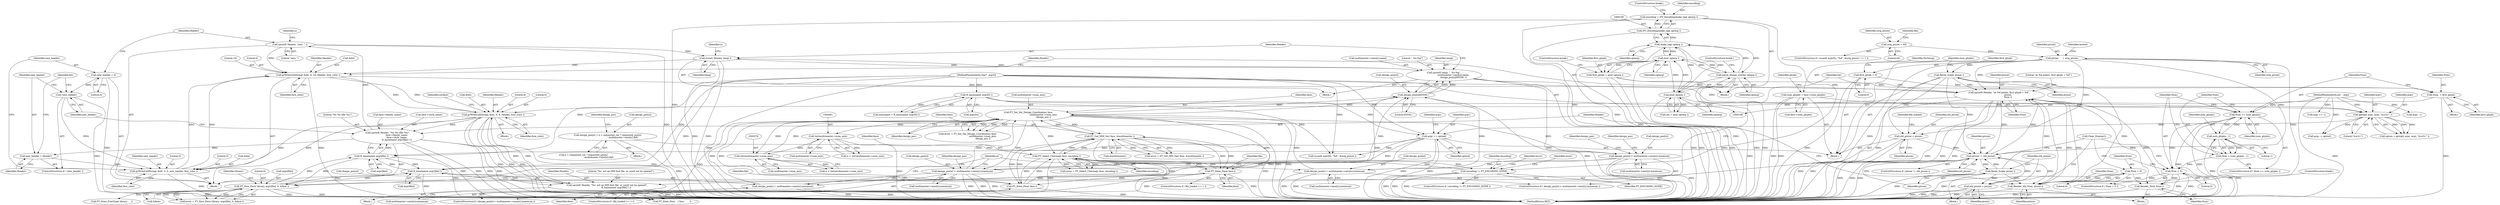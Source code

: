 digraph "1_savannah_b995299b73ba4cd259f221f500d4e63095508bec_1@API" {
"1000469" [label="(Call,sprintf( Header, \"axis: \" ))"];
"1000440" [label="(Call,sprintf( Header, \"%s %s (file %s)\",\n                          face->family_name,\n                          face->style_name,\n                          ft_basename( argv[file] ) ))"];
"1000528" [label="(Call,grWriteCellString( &bit, 0, 8, Header, fore_color ))"];
"1000507" [label="(Call,grWriteCellString( &bit, 0, 16, Header, fore_color ))"];
"1000459" [label="(Call,grWriteCellString( &bit, 0, 0, new_header, fore_color ))"];
"1000454" [label="(Call,!new_header)"];
"1000466" [label="(Call,new_header = 0)"];
"1000456" [label="(Call,new_header = Header)"];
"1000504" [label="(Call,strcat( Header, temp ))"];
"1000469" [label="(Call,sprintf( Header, \"axis: \" ))"];
"1000489" [label="(Call,sprintf( temp, \"  %s:%g\",\n                           multimaster->axis[n].name,\n                           design_pos[n]/65536. ))"];
"1000499" [label="(Call,design_pos[n]/65536.)"];
"1000337" [label="(Call,design_pos[n] = multimaster->axis[n].maximum)"];
"1000326" [label="(Call,design_pos[n] > multimaster->axis[n].maximum)"];
"1000302" [label="(Call,design_pos[n] < multimaster->axis[n].minimum)"];
"1000283" [label="(Call,design_pos[n] = n < requested_cnt ? requested_pos[n]\n                                          : multimaster->axis[n].def)"];
"1000350" [label="(Call,FT_Set_Var_Design_Coordinates( face,\n                                           multimaster->num_axis,\n                                           design_pos ))"];
"1000260" [label="(Call,FT_Get_MM_Var( face, &multimaster ))"];
"1000252" [label="(Call,FT_Select_Charmap( face, encoding ))"];
"1000559" [label="(Call,FT_Done_Face( face ))"];
"1000579" [label="(Call,FT_Done_Face( face ))"];
"1000246" [label="(Call,encoding != FT_ENCODING_NONE)"];
"1000156" [label="(Call,encoding = (FT_Encoding)make_tag( optarg ))"];
"1000158" [label="(Call,(FT_Encoding)make_tag( optarg ))"];
"1000160" [label="(Call,make_tag( optarg ))"];
"1000166" [label="(Call,atoi( optarg ))"];
"1000152" [label="(Call,parse_design_coords( optarg ))"];
"1000172" [label="(Call,atoi( optarg ))"];
"1000275" [label="(Call,(int)multimaster->num_axis)"];
"1000480" [label="(Call,(int)multimaster->num_axis)"];
"1000313" [label="(Call,design_pos[n] = multimaster->axis[n].minimum)"];
"1000521" [label="(Call,sprintf( Header, \"%s: not an MM font file, or could not be opened\",\n                          ft_basename( argv[file] ) ))"];
"1000524" [label="(Call,ft_basename( argv[file] ))"];
"1000234" [label="(Call,FT_New_Face( library, argv[file], 0, &face ))"];
"1000188" [label="(Call,argv += optind)"];
"1000129" [label="(Call,ft_basename( argv[0] ))"];
"1000110" [label="(MethodParameterIn,char*  argv[])"];
"1000138" [label="(Call,getopt( argc, argv, \"d:e:f:r:\" ))"];
"1000109" [label="(MethodParameterIn,int    argc)"];
"1000449" [label="(Call,ft_basename( argv[file] ))"];
"1000514" [label="(Call,sprintf( Header, \"at %d points, first glyph = %d\",\n                         ptsize,\n                         Num ))"];
"1000589" [label="(Call,ptsize != old_ptsize)"];
"1000361" [label="(Call,Reset_Scale( ptsize ))"];
"1000223" [label="(Call,ptsize      = orig_ptsize)"];
"1000207" [label="(Call,orig_ptsize = 64)"];
"1000593" [label="(Call,Reset_Scale( ptsize ))"];
"1000595" [label="(Call,old_ptsize = ptsize)"];
"1000390" [label="(Call,old_ptsize = ptsize)"];
"1000437" [label="(Call,Render_All( Num, ptsize ))"];
"1000417" [label="(Call,Num = 0)"];
"1000414" [label="(Call,Num < 0)"];
"1000408" [label="(Call,Num = num_glyphs - 1)"];
"1000410" [label="(Call,num_glyphs - 1)"];
"1000405" [label="(Call,Num >= num_glyphs)"];
"1000401" [label="(Call,Num  = first_glyph)"];
"1000116" [label="(Call,first_glyph = 0)"];
"1000164" [label="(Call,first_glyph = atoi( optarg ))"];
"1000363" [label="(Call,num_glyphs = face->num_glyphs)"];
"1000433" [label="(Call,Render_Text( Num ))"];
"1000351" [label="(Identifier,face)"];
"1000227" [label="(Identifier,hinted)"];
"1000490" [label="(Identifier,temp)"];
"1000433" [label="(Call,Render_Text( Num ))"];
"1000419" [label="(Literal,0)"];
"1000141" [label="(Literal,\"d:e:f:r:\")"];
"1000365" [label="(Call,face->num_glyphs)"];
"1000162" [label="(ControlStructure,break;)"];
"1000160" [label="(Call,make_tag( optarg ))"];
"1000193" [label="(Identifier,argc)"];
"1000588" [label="(ControlStructure,if ( ptsize != old_ptsize ))"];
"1000491" [label="(Literal,\"  %s:%g\")"];
"1000287" [label="(Call,n < requested_cnt ? requested_pos[n]\n                                          : multimaster->axis[n].def)"];
"1000156" [label="(Call,encoding = (FT_Encoding)make_tag( optarg ))"];
"1000277" [label="(Call,multimaster->num_axis)"];
"1000129" [label="(Call,ft_basename( argv[0] ))"];
"1000606" [label="(Call,FT_Done_FreeType( library     ))"];
"1000330" [label="(Call,multimaster->axis[n].maximum)"];
"1000327" [label="(Call,design_pos[n])"];
"1000518" [label="(Identifier,Num)"];
"1000401" [label="(Call,Num  = first_glyph)"];
"1000165" [label="(Identifier,first_glyph)"];
"1000440" [label="(Call,sprintf( Header, \"%s %s (file %s)\",\n                          face->family_name,\n                          face->style_name,\n                          ft_basename( argv[file] ) ))"];
"1000152" [label="(Call,parse_design_coords( optarg ))"];
"1000302" [label="(Call,design_pos[n] < multimaster->axis[n].minimum)"];
"1000254" [label="(Identifier,encoding)"];
"1000564" [label="(Call,argc - 1)"];
"1000532" [label="(Literal,8)"];
"1000355" [label="(Identifier,design_pos)"];
"1000415" [label="(Identifier,Num)"];
"1000406" [label="(Identifier,Num)"];
"1000157" [label="(Identifier,encoding)"];
"1000223" [label="(Call,ptsize      = orig_ptsize)"];
"1000139" [label="(Identifier,argc)"];
"1000431" [label="(Block,)"];
"1000262" [label="(Call,&multimaster)"];
"1000528" [label="(Call,grWriteCellString( &bit, 0, 8, Header, fore_color ))"];
"1000507" [label="(Call,grWriteCellString( &bit, 0, 16, Header, fore_color ))"];
"1000531" [label="(Literal,0)"];
"1000461" [label="(Identifier,bit)"];
"1000390" [label="(Call,old_ptsize = ptsize)"];
"1000499" [label="(Call,design_pos[n]/65536.)"];
"1000260" [label="(Call,FT_Get_MM_Var( face, &multimaster ))"];
"1000523" [label="(Literal,\"%s: not an MM font file, or could not be opened\")"];
"1000590" [label="(Identifier,ptsize)"];
"1000188" [label="(Call,argv += optind)"];
"1000454" [label="(Call,!new_header)"];
"1000341" [label="(Call,multimaster->axis[n].maximum)"];
"1000338" [label="(Call,design_pos[n])"];
"1000301" [label="(ControlStructure,if ( design_pos[n] < multimaster->axis[n].minimum ))"];
"1000328" [label="(Identifier,design_pos)"];
"1000352" [label="(Call,multimaster->num_axis)"];
"1000486" [label="(Identifier,n)"];
"1000138" [label="(Call,getopt( argc, argv, \"d:e:f:r:\" ))"];
"1000517" [label="(Identifier,ptsize)"];
"1000326" [label="(Call,design_pos[n] > multimaster->axis[n].maximum)"];
"1000405" [label="(Call,Num >= num_glyphs)"];
"1000225" [label="(Identifier,orig_ptsize)"];
"1000434" [label="(Identifier,Num)"];
"1000471" [label="(Literal,\"axis: \")"];
"1000314" [label="(Call,design_pos[n])"];
"1000154" [label="(ControlStructure,break;)"];
"1000172" [label="(Call,atoi( optarg ))"];
"1000140" [label="(Identifier,argv)"];
"1000348" [label="(Call,error = FT_Set_Var_Design_Coordinates( face,\n                                           multimaster->num_axis,\n                                           design_pos ))"];
"1000281" [label="(Identifier,n)"];
"1000251" [label="(Identifier,error)"];
"1000413" [label="(ControlStructure,if ( Num < 0 ))"];
"1000409" [label="(Identifier,Num)"];
"1000117" [label="(Identifier,first_glyph)"];
"1000168" [label="(ControlStructure,break;)"];
"1000508" [label="(Call,&bit)"];
"1000248" [label="(Identifier,FT_ENCODING_NONE)"];
"1000361" [label="(Call,Reset_Scale( ptsize ))"];
"1000234" [label="(Call,FT_New_Face( library, argv[file], 0, &face ))"];
"1000261" [label="(Identifier,face)"];
"1000596" [label="(Identifier,old_ptsize)"];
"1000592" [label="(Block,)"];
"1000258" [label="(Call,error = FT_Get_MM_Var( face, &multimaster ))"];
"1000478" [label="(Call,n < (int)multimaster->num_axis)"];
"1000362" [label="(Identifier,ptsize)"];
"1000589" [label="(Call,ptsize != old_ptsize)"];
"1000536" [label="(Identifier,surface)"];
"1000273" [label="(Call,n < (int)multimaster->num_axis)"];
"1000450" [label="(Call,argv[file])"];
"1000516" [label="(Literal,\"at %d points, first glyph = %d\")"];
"1000435" [label="(ControlStructure,break;)"];
"1000449" [label="(Call,ft_basename( argv[file] ))"];
"1000414" [label="(Call,Num < 0)"];
"1000306" [label="(Call,multimaster->axis[n].minimum)"];
"1000525" [label="(Call,argv[file])"];
"1000224" [label="(Identifier,ptsize)"];
"1000555" [label="(ControlStructure,if ( file_loaded >= 1 ))"];
"1000127" [label="(Call,execname = ft_basename( argv[0] ))"];
"1000513" [label="(Identifier,fore_color)"];
"1000563" [label="(Identifier,file)"];
"1000408" [label="(Call,Num = num_glyphs - 1)"];
"1000304" [label="(Identifier,design_pos)"];
"1000597" [label="(Identifier,ptsize)"];
"1000529" [label="(Call,&bit)"];
"1000275" [label="(Call,(int)multimaster->num_axis)"];
"1000284" [label="(Call,design_pos[n])"];
"1000161" [label="(Identifier,optarg)"];
"1000464" [label="(Identifier,new_header)"];
"1000170" [label="(Call,res = atoi( optarg ))"];
"1000402" [label="(Identifier,Num)"];
"1000521" [label="(Call,sprintf( Header, \"%s: not an MM font file, or could not be opened\",\n                          ft_basename( argv[file] ) ))"];
"1000166" [label="(Call,atoi( optarg ))"];
"1000337" [label="(Call,design_pos[n] = multimaster->axis[n].maximum)"];
"1000520" [label="(Block,)"];
"1000522" [label="(Identifier,Header)"];
"1000416" [label="(Literal,0)"];
"1000173" [label="(Identifier,optarg)"];
"1000437" [label="(Call,Render_All( Num, ptsize ))"];
"1000511" [label="(Literal,16)"];
"1000470" [label="(Identifier,Header)"];
"1000428" [label="(Block,)"];
"1000259" [label="(Identifier,error)"];
"1000315" [label="(Identifier,design_pos)"];
"1000240" [label="(Call,&face)"];
"1000505" [label="(Identifier,Header)"];
"1000236" [label="(Call,argv[file])"];
"1000515" [label="(Identifier,Header)"];
"1000235" [label="(Identifier,library)"];
"1000514" [label="(Call,sprintf( Header, \"at %d points, first glyph = %d\",\n                         ptsize,\n                         Num ))"];
"1000559" [label="(Call,FT_Done_Face( face ))"];
"1000423" [label="(Call,Clear_Display())"];
"1000489" [label="(Call,sprintf( temp, \"  %s:%g\",\n                           multimaster->axis[n].name,\n                           design_pos[n]/65536. ))"];
"1000594" [label="(Identifier,ptsize)"];
"1000150" [label="(Block,)"];
"1000109" [label="(MethodParameterIn,int    argc)"];
"1000476" [label="(Identifier,n)"];
"1000458" [label="(Identifier,Header)"];
"1000283" [label="(Call,design_pos[n] = n < requested_cnt ? requested_pos[n]\n                                          : multimaster->axis[n].def)"];
"1000252" [label="(Call,FT_Select_Charmap( face, encoding ))"];
"1000421" [label="(Block,)"];
"1000580" [label="(Identifier,face)"];
"1000460" [label="(Call,&bit)"];
"1000339" [label="(Identifier,design_pos)"];
"1000153" [label="(Identifier,optarg)"];
"1000504" [label="(Call,strcat( Header, temp ))"];
"1000482" [label="(Call,multimaster->num_axis)"];
"1000303" [label="(Call,design_pos[n])"];
"1000466" [label="(Call,new_header = 0)"];
"1000443" [label="(Call,face->family_name)"];
"1000164" [label="(Call,first_glyph = atoi( optarg ))"];
"1000446" [label="(Call,face->style_name)"];
"1000364" [label="(Identifier,num_glyphs)"];
"1000412" [label="(Literal,1)"];
"1000492" [label="(Call,multimaster->axis[n].name)"];
"1000192" [label="(Call,argc <= 1)"];
"1000617" [label="(MethodReturn,RET)"];
"1000438" [label="(Identifier,Num)"];
"1000510" [label="(Literal,0)"];
"1000512" [label="(Identifier,Header)"];
"1000480" [label="(Call,(int)multimaster->num_axis)"];
"1000595" [label="(Call,old_ptsize = ptsize)"];
"1000245" [label="(ControlStructure,if ( encoding != FT_ENCODING_NONE ))"];
"1000533" [label="(Identifier,Header)"];
"1000579" [label="(Call,FT_Done_Face( face ))"];
"1000391" [label="(Identifier,old_ptsize)"];
"1000453" [label="(ControlStructure,if ( !new_header ))"];
"1000417" [label="(Call,Num = 0)"];
"1000363" [label="(Call,num_glyphs = face->num_glyphs)"];
"1000583" [label="(Identifier,file)"];
"1000457" [label="(Identifier,new_header)"];
"1000397" [label="(Block,)"];
"1000469" [label="(Call,sprintf( Header, \"axis: \" ))"];
"1000524" [label="(Call,ft_basename( argv[file] ))"];
"1000593" [label="(Call,Reset_Scale( ptsize ))"];
"1000111" [label="(Block,)"];
"1000209" [label="(Literal,64)"];
"1000439" [label="(Identifier,ptsize)"];
"1000455" [label="(Identifier,new_header)"];
"1000246" [label="(Call,encoding != FT_ENCODING_NONE)"];
"1000604" [label="(Call,FT_Done_Face    ( face        ))"];
"1000459" [label="(Call,grWriteCellString( &bit, 0, 0, new_header, fore_color ))"];
"1000530" [label="(Identifier,bit)"];
"1000369" [label="(Identifier,glyph)"];
"1000325" [label="(ControlStructure,if ( design_pos[n] > multimaster->axis[n].maximum ))"];
"1000207" [label="(Call,orig_ptsize = 64)"];
"1000456" [label="(Call,new_header = Header)"];
"1000185" [label="(Call,argc -= optind)"];
"1000130" [label="(Call,argv[0])"];
"1000465" [label="(Identifier,fore_color)"];
"1000403" [label="(Identifier,first_glyph)"];
"1000404" [label="(ControlStructure,if ( Num >= num_glyphs ))"];
"1000250" [label="(Call,error = FT_Select_Charmap( face, encoding ))"];
"1000121" [label="(Identifier,XisSetup)"];
"1000591" [label="(Identifier,old_ptsize)"];
"1000211" [label="(Identifier,file)"];
"1000467" [label="(Identifier,new_header)"];
"1000253" [label="(Identifier,face)"];
"1000167" [label="(Identifier,optarg)"];
"1000500" [label="(Call,design_pos[n])"];
"1000462" [label="(Literal,0)"];
"1000317" [label="(Call,multimaster->axis[n].minimum)"];
"1000208" [label="(Identifier,orig_ptsize)"];
"1000197" [label="(ControlStructure,if ( sscanf( argv[0], \"%d\", &orig_ptsize ) != 1 ))"];
"1000442" [label="(Literal,\"%s %s (file %s)\")"];
"1000189" [label="(Identifier,argv)"];
"1000232" [label="(Call,error = FT_New_Face( library, argv[file], 0, &face ))"];
"1000118" [label="(Literal,0)"];
"1000506" [label="(Identifier,temp)"];
"1000392" [label="(Identifier,ptsize)"];
"1000282" [label="(Block,)"];
"1000410" [label="(Call,num_glyphs - 1)"];
"1000441" [label="(Identifier,Header)"];
"1000395" [label="(Identifier,file_loaded)"];
"1000313" [label="(Call,design_pos[n] = multimaster->axis[n].minimum)"];
"1000190" [label="(Identifier,optind)"];
"1000418" [label="(Identifier,Num)"];
"1000463" [label="(Literal,0)"];
"1000575" [label="(ControlStructure,if ( file_loaded >= 1 ))"];
"1000136" [label="(Call,option = getopt( argc, argv, \"d:e:f:r:\" ))"];
"1000407" [label="(Identifier,num_glyphs)"];
"1000534" [label="(Identifier,fore_color)"];
"1000350" [label="(Call,FT_Set_Var_Design_Coordinates( face,\n                                           multimaster->num_axis,\n                                           design_pos ))"];
"1000560" [label="(Identifier,face)"];
"1000503" [label="(Literal,65536.)"];
"1000247" [label="(Identifier,encoding)"];
"1000468" [label="(Literal,0)"];
"1000116" [label="(Call,first_glyph = 0)"];
"1000158" [label="(Call,(FT_Encoding)make_tag( optarg ))"];
"1000199" [label="(Call,sscanf( argv[0], \"%d\", &orig_ptsize ))"];
"1000239" [label="(Literal,0)"];
"1000487" [label="(Block,)"];
"1000411" [label="(Identifier,num_glyphs)"];
"1000110" [label="(MethodParameterIn,char*  argv[])"];
"1000469" -> "1000428"  [label="AST: "];
"1000469" -> "1000471"  [label="CFG: "];
"1000470" -> "1000469"  [label="AST: "];
"1000471" -> "1000469"  [label="AST: "];
"1000476" -> "1000469"  [label="CFG: "];
"1000469" -> "1000617"  [label="DDG: "];
"1000440" -> "1000469"  [label="DDG: "];
"1000469" -> "1000504"  [label="DDG: "];
"1000469" -> "1000507"  [label="DDG: "];
"1000440" -> "1000428"  [label="AST: "];
"1000440" -> "1000449"  [label="CFG: "];
"1000441" -> "1000440"  [label="AST: "];
"1000442" -> "1000440"  [label="AST: "];
"1000443" -> "1000440"  [label="AST: "];
"1000446" -> "1000440"  [label="AST: "];
"1000449" -> "1000440"  [label="AST: "];
"1000455" -> "1000440"  [label="CFG: "];
"1000440" -> "1000617"  [label="DDG: "];
"1000440" -> "1000617"  [label="DDG: "];
"1000440" -> "1000617"  [label="DDG: "];
"1000440" -> "1000617"  [label="DDG: "];
"1000528" -> "1000440"  [label="DDG: "];
"1000449" -> "1000440"  [label="DDG: "];
"1000440" -> "1000456"  [label="DDG: "];
"1000528" -> "1000421"  [label="AST: "];
"1000528" -> "1000534"  [label="CFG: "];
"1000529" -> "1000528"  [label="AST: "];
"1000531" -> "1000528"  [label="AST: "];
"1000532" -> "1000528"  [label="AST: "];
"1000533" -> "1000528"  [label="AST: "];
"1000534" -> "1000528"  [label="AST: "];
"1000536" -> "1000528"  [label="CFG: "];
"1000528" -> "1000617"  [label="DDG: "];
"1000528" -> "1000617"  [label="DDG: "];
"1000528" -> "1000617"  [label="DDG: "];
"1000528" -> "1000617"  [label="DDG: "];
"1000528" -> "1000459"  [label="DDG: "];
"1000528" -> "1000459"  [label="DDG: "];
"1000528" -> "1000521"  [label="DDG: "];
"1000507" -> "1000528"  [label="DDG: "];
"1000507" -> "1000528"  [label="DDG: "];
"1000521" -> "1000528"  [label="DDG: "];
"1000514" -> "1000528"  [label="DDG: "];
"1000507" -> "1000428"  [label="AST: "];
"1000507" -> "1000513"  [label="CFG: "];
"1000508" -> "1000507"  [label="AST: "];
"1000510" -> "1000507"  [label="AST: "];
"1000511" -> "1000507"  [label="AST: "];
"1000512" -> "1000507"  [label="AST: "];
"1000513" -> "1000507"  [label="AST: "];
"1000515" -> "1000507"  [label="CFG: "];
"1000507" -> "1000617"  [label="DDG: "];
"1000459" -> "1000507"  [label="DDG: "];
"1000459" -> "1000507"  [label="DDG: "];
"1000504" -> "1000507"  [label="DDG: "];
"1000507" -> "1000514"  [label="DDG: "];
"1000459" -> "1000428"  [label="AST: "];
"1000459" -> "1000465"  [label="CFG: "];
"1000460" -> "1000459"  [label="AST: "];
"1000462" -> "1000459"  [label="AST: "];
"1000463" -> "1000459"  [label="AST: "];
"1000464" -> "1000459"  [label="AST: "];
"1000465" -> "1000459"  [label="AST: "];
"1000467" -> "1000459"  [label="CFG: "];
"1000459" -> "1000617"  [label="DDG: "];
"1000454" -> "1000459"  [label="DDG: "];
"1000456" -> "1000459"  [label="DDG: "];
"1000454" -> "1000453"  [label="AST: "];
"1000454" -> "1000455"  [label="CFG: "];
"1000455" -> "1000454"  [label="AST: "];
"1000457" -> "1000454"  [label="CFG: "];
"1000461" -> "1000454"  [label="CFG: "];
"1000454" -> "1000617"  [label="DDG: "];
"1000466" -> "1000454"  [label="DDG: "];
"1000466" -> "1000428"  [label="AST: "];
"1000466" -> "1000468"  [label="CFG: "];
"1000467" -> "1000466"  [label="AST: "];
"1000468" -> "1000466"  [label="AST: "];
"1000470" -> "1000466"  [label="CFG: "];
"1000466" -> "1000617"  [label="DDG: "];
"1000456" -> "1000453"  [label="AST: "];
"1000456" -> "1000458"  [label="CFG: "];
"1000457" -> "1000456"  [label="AST: "];
"1000458" -> "1000456"  [label="AST: "];
"1000461" -> "1000456"  [label="CFG: "];
"1000504" -> "1000487"  [label="AST: "];
"1000504" -> "1000506"  [label="CFG: "];
"1000505" -> "1000504"  [label="AST: "];
"1000506" -> "1000504"  [label="AST: "];
"1000486" -> "1000504"  [label="CFG: "];
"1000504" -> "1000617"  [label="DDG: "];
"1000504" -> "1000617"  [label="DDG: "];
"1000504" -> "1000489"  [label="DDG: "];
"1000489" -> "1000504"  [label="DDG: "];
"1000489" -> "1000487"  [label="AST: "];
"1000489" -> "1000499"  [label="CFG: "];
"1000490" -> "1000489"  [label="AST: "];
"1000491" -> "1000489"  [label="AST: "];
"1000492" -> "1000489"  [label="AST: "];
"1000499" -> "1000489"  [label="AST: "];
"1000505" -> "1000489"  [label="CFG: "];
"1000489" -> "1000617"  [label="DDG: "];
"1000489" -> "1000617"  [label="DDG: "];
"1000489" -> "1000617"  [label="DDG: "];
"1000499" -> "1000489"  [label="DDG: "];
"1000499" -> "1000489"  [label="DDG: "];
"1000499" -> "1000503"  [label="CFG: "];
"1000500" -> "1000499"  [label="AST: "];
"1000503" -> "1000499"  [label="AST: "];
"1000499" -> "1000617"  [label="DDG: "];
"1000499" -> "1000350"  [label="DDG: "];
"1000337" -> "1000499"  [label="DDG: "];
"1000326" -> "1000499"  [label="DDG: "];
"1000313" -> "1000499"  [label="DDG: "];
"1000350" -> "1000499"  [label="DDG: "];
"1000337" -> "1000325"  [label="AST: "];
"1000337" -> "1000341"  [label="CFG: "];
"1000338" -> "1000337"  [label="AST: "];
"1000341" -> "1000337"  [label="AST: "];
"1000281" -> "1000337"  [label="CFG: "];
"1000337" -> "1000617"  [label="DDG: "];
"1000337" -> "1000617"  [label="DDG: "];
"1000326" -> "1000337"  [label="DDG: "];
"1000337" -> "1000350"  [label="DDG: "];
"1000326" -> "1000325"  [label="AST: "];
"1000326" -> "1000330"  [label="CFG: "];
"1000327" -> "1000326"  [label="AST: "];
"1000330" -> "1000326"  [label="AST: "];
"1000339" -> "1000326"  [label="CFG: "];
"1000281" -> "1000326"  [label="CFG: "];
"1000326" -> "1000617"  [label="DDG: "];
"1000326" -> "1000617"  [label="DDG: "];
"1000326" -> "1000617"  [label="DDG: "];
"1000302" -> "1000326"  [label="DDG: "];
"1000350" -> "1000326"  [label="DDG: "];
"1000326" -> "1000350"  [label="DDG: "];
"1000302" -> "1000301"  [label="AST: "];
"1000302" -> "1000306"  [label="CFG: "];
"1000303" -> "1000302"  [label="AST: "];
"1000306" -> "1000302"  [label="AST: "];
"1000315" -> "1000302"  [label="CFG: "];
"1000328" -> "1000302"  [label="CFG: "];
"1000302" -> "1000617"  [label="DDG: "];
"1000302" -> "1000617"  [label="DDG: "];
"1000283" -> "1000302"  [label="DDG: "];
"1000350" -> "1000302"  [label="DDG: "];
"1000302" -> "1000313"  [label="DDG: "];
"1000283" -> "1000282"  [label="AST: "];
"1000283" -> "1000287"  [label="CFG: "];
"1000284" -> "1000283"  [label="AST: "];
"1000287" -> "1000283"  [label="AST: "];
"1000304" -> "1000283"  [label="CFG: "];
"1000283" -> "1000617"  [label="DDG: "];
"1000350" -> "1000348"  [label="AST: "];
"1000350" -> "1000355"  [label="CFG: "];
"1000351" -> "1000350"  [label="AST: "];
"1000352" -> "1000350"  [label="AST: "];
"1000355" -> "1000350"  [label="AST: "];
"1000348" -> "1000350"  [label="CFG: "];
"1000350" -> "1000617"  [label="DDG: "];
"1000350" -> "1000617"  [label="DDG: "];
"1000350" -> "1000252"  [label="DDG: "];
"1000350" -> "1000260"  [label="DDG: "];
"1000350" -> "1000275"  [label="DDG: "];
"1000350" -> "1000348"  [label="DDG: "];
"1000350" -> "1000348"  [label="DDG: "];
"1000350" -> "1000348"  [label="DDG: "];
"1000260" -> "1000350"  [label="DDG: "];
"1000275" -> "1000350"  [label="DDG: "];
"1000313" -> "1000350"  [label="DDG: "];
"1000350" -> "1000480"  [label="DDG: "];
"1000350" -> "1000559"  [label="DDG: "];
"1000350" -> "1000579"  [label="DDG: "];
"1000350" -> "1000604"  [label="DDG: "];
"1000260" -> "1000258"  [label="AST: "];
"1000260" -> "1000262"  [label="CFG: "];
"1000261" -> "1000260"  [label="AST: "];
"1000262" -> "1000260"  [label="AST: "];
"1000258" -> "1000260"  [label="CFG: "];
"1000260" -> "1000617"  [label="DDG: "];
"1000260" -> "1000252"  [label="DDG: "];
"1000260" -> "1000258"  [label="DDG: "];
"1000260" -> "1000258"  [label="DDG: "];
"1000252" -> "1000260"  [label="DDG: "];
"1000559" -> "1000260"  [label="DDG: "];
"1000579" -> "1000260"  [label="DDG: "];
"1000260" -> "1000559"  [label="DDG: "];
"1000260" -> "1000579"  [label="DDG: "];
"1000260" -> "1000604"  [label="DDG: "];
"1000252" -> "1000250"  [label="AST: "];
"1000252" -> "1000254"  [label="CFG: "];
"1000253" -> "1000252"  [label="AST: "];
"1000254" -> "1000252"  [label="AST: "];
"1000250" -> "1000252"  [label="CFG: "];
"1000252" -> "1000617"  [label="DDG: "];
"1000252" -> "1000246"  [label="DDG: "];
"1000252" -> "1000250"  [label="DDG: "];
"1000252" -> "1000250"  [label="DDG: "];
"1000559" -> "1000252"  [label="DDG: "];
"1000579" -> "1000252"  [label="DDG: "];
"1000246" -> "1000252"  [label="DDG: "];
"1000252" -> "1000559"  [label="DDG: "];
"1000252" -> "1000579"  [label="DDG: "];
"1000252" -> "1000604"  [label="DDG: "];
"1000559" -> "1000555"  [label="AST: "];
"1000559" -> "1000560"  [label="CFG: "];
"1000560" -> "1000559"  [label="AST: "];
"1000563" -> "1000559"  [label="CFG: "];
"1000559" -> "1000617"  [label="DDG: "];
"1000579" -> "1000559"  [label="DDG: "];
"1000559" -> "1000579"  [label="DDG: "];
"1000559" -> "1000604"  [label="DDG: "];
"1000579" -> "1000575"  [label="AST: "];
"1000579" -> "1000580"  [label="CFG: "];
"1000580" -> "1000579"  [label="AST: "];
"1000583" -> "1000579"  [label="CFG: "];
"1000579" -> "1000617"  [label="DDG: "];
"1000579" -> "1000604"  [label="DDG: "];
"1000246" -> "1000245"  [label="AST: "];
"1000246" -> "1000248"  [label="CFG: "];
"1000247" -> "1000246"  [label="AST: "];
"1000248" -> "1000246"  [label="AST: "];
"1000251" -> "1000246"  [label="CFG: "];
"1000259" -> "1000246"  [label="CFG: "];
"1000246" -> "1000617"  [label="DDG: "];
"1000246" -> "1000617"  [label="DDG: "];
"1000246" -> "1000617"  [label="DDG: "];
"1000156" -> "1000246"  [label="DDG: "];
"1000156" -> "1000150"  [label="AST: "];
"1000156" -> "1000158"  [label="CFG: "];
"1000157" -> "1000156"  [label="AST: "];
"1000158" -> "1000156"  [label="AST: "];
"1000162" -> "1000156"  [label="CFG: "];
"1000156" -> "1000617"  [label="DDG: "];
"1000156" -> "1000617"  [label="DDG: "];
"1000158" -> "1000156"  [label="DDG: "];
"1000158" -> "1000160"  [label="CFG: "];
"1000159" -> "1000158"  [label="AST: "];
"1000160" -> "1000158"  [label="AST: "];
"1000158" -> "1000617"  [label="DDG: "];
"1000160" -> "1000158"  [label="DDG: "];
"1000160" -> "1000161"  [label="CFG: "];
"1000161" -> "1000160"  [label="AST: "];
"1000160" -> "1000617"  [label="DDG: "];
"1000160" -> "1000152"  [label="DDG: "];
"1000166" -> "1000160"  [label="DDG: "];
"1000152" -> "1000160"  [label="DDG: "];
"1000172" -> "1000160"  [label="DDG: "];
"1000160" -> "1000166"  [label="DDG: "];
"1000160" -> "1000172"  [label="DDG: "];
"1000166" -> "1000164"  [label="AST: "];
"1000166" -> "1000167"  [label="CFG: "];
"1000167" -> "1000166"  [label="AST: "];
"1000164" -> "1000166"  [label="CFG: "];
"1000166" -> "1000617"  [label="DDG: "];
"1000166" -> "1000152"  [label="DDG: "];
"1000166" -> "1000164"  [label="DDG: "];
"1000152" -> "1000166"  [label="DDG: "];
"1000172" -> "1000166"  [label="DDG: "];
"1000166" -> "1000172"  [label="DDG: "];
"1000152" -> "1000150"  [label="AST: "];
"1000152" -> "1000153"  [label="CFG: "];
"1000153" -> "1000152"  [label="AST: "];
"1000154" -> "1000152"  [label="CFG: "];
"1000152" -> "1000617"  [label="DDG: "];
"1000152" -> "1000617"  [label="DDG: "];
"1000172" -> "1000152"  [label="DDG: "];
"1000152" -> "1000172"  [label="DDG: "];
"1000172" -> "1000170"  [label="AST: "];
"1000172" -> "1000173"  [label="CFG: "];
"1000173" -> "1000172"  [label="AST: "];
"1000170" -> "1000172"  [label="CFG: "];
"1000172" -> "1000617"  [label="DDG: "];
"1000172" -> "1000170"  [label="DDG: "];
"1000275" -> "1000273"  [label="AST: "];
"1000275" -> "1000277"  [label="CFG: "];
"1000276" -> "1000275"  [label="AST: "];
"1000277" -> "1000275"  [label="AST: "];
"1000273" -> "1000275"  [label="CFG: "];
"1000275" -> "1000273"  [label="DDG: "];
"1000480" -> "1000275"  [label="DDG: "];
"1000480" -> "1000478"  [label="AST: "];
"1000480" -> "1000482"  [label="CFG: "];
"1000481" -> "1000480"  [label="AST: "];
"1000482" -> "1000480"  [label="AST: "];
"1000478" -> "1000480"  [label="CFG: "];
"1000480" -> "1000617"  [label="DDG: "];
"1000480" -> "1000478"  [label="DDG: "];
"1000313" -> "1000301"  [label="AST: "];
"1000313" -> "1000317"  [label="CFG: "];
"1000314" -> "1000313"  [label="AST: "];
"1000317" -> "1000313"  [label="AST: "];
"1000281" -> "1000313"  [label="CFG: "];
"1000313" -> "1000617"  [label="DDG: "];
"1000313" -> "1000617"  [label="DDG: "];
"1000521" -> "1000520"  [label="AST: "];
"1000521" -> "1000524"  [label="CFG: "];
"1000522" -> "1000521"  [label="AST: "];
"1000523" -> "1000521"  [label="AST: "];
"1000524" -> "1000521"  [label="AST: "];
"1000530" -> "1000521"  [label="CFG: "];
"1000521" -> "1000617"  [label="DDG: "];
"1000521" -> "1000617"  [label="DDG: "];
"1000524" -> "1000521"  [label="DDG: "];
"1000524" -> "1000525"  [label="CFG: "];
"1000525" -> "1000524"  [label="AST: "];
"1000524" -> "1000617"  [label="DDG: "];
"1000524" -> "1000234"  [label="DDG: "];
"1000524" -> "1000449"  [label="DDG: "];
"1000234" -> "1000524"  [label="DDG: "];
"1000188" -> "1000524"  [label="DDG: "];
"1000449" -> "1000524"  [label="DDG: "];
"1000110" -> "1000524"  [label="DDG: "];
"1000234" -> "1000232"  [label="AST: "];
"1000234" -> "1000240"  [label="CFG: "];
"1000235" -> "1000234"  [label="AST: "];
"1000236" -> "1000234"  [label="AST: "];
"1000239" -> "1000234"  [label="AST: "];
"1000240" -> "1000234"  [label="AST: "];
"1000232" -> "1000234"  [label="CFG: "];
"1000234" -> "1000617"  [label="DDG: "];
"1000234" -> "1000617"  [label="DDG: "];
"1000234" -> "1000232"  [label="DDG: "];
"1000234" -> "1000232"  [label="DDG: "];
"1000234" -> "1000232"  [label="DDG: "];
"1000234" -> "1000232"  [label="DDG: "];
"1000188" -> "1000234"  [label="DDG: "];
"1000449" -> "1000234"  [label="DDG: "];
"1000110" -> "1000234"  [label="DDG: "];
"1000234" -> "1000449"  [label="DDG: "];
"1000234" -> "1000606"  [label="DDG: "];
"1000188" -> "1000111"  [label="AST: "];
"1000188" -> "1000190"  [label="CFG: "];
"1000189" -> "1000188"  [label="AST: "];
"1000190" -> "1000188"  [label="AST: "];
"1000193" -> "1000188"  [label="CFG: "];
"1000188" -> "1000617"  [label="DDG: "];
"1000188" -> "1000617"  [label="DDG: "];
"1000129" -> "1000188"  [label="DDG: "];
"1000138" -> "1000188"  [label="DDG: "];
"1000110" -> "1000188"  [label="DDG: "];
"1000188" -> "1000199"  [label="DDG: "];
"1000188" -> "1000449"  [label="DDG: "];
"1000129" -> "1000127"  [label="AST: "];
"1000129" -> "1000130"  [label="CFG: "];
"1000130" -> "1000129"  [label="AST: "];
"1000127" -> "1000129"  [label="CFG: "];
"1000129" -> "1000127"  [label="DDG: "];
"1000110" -> "1000129"  [label="DDG: "];
"1000129" -> "1000138"  [label="DDG: "];
"1000129" -> "1000199"  [label="DDG: "];
"1000110" -> "1000108"  [label="AST: "];
"1000110" -> "1000617"  [label="DDG: "];
"1000110" -> "1000138"  [label="DDG: "];
"1000110" -> "1000199"  [label="DDG: "];
"1000110" -> "1000449"  [label="DDG: "];
"1000138" -> "1000136"  [label="AST: "];
"1000138" -> "1000141"  [label="CFG: "];
"1000139" -> "1000138"  [label="AST: "];
"1000140" -> "1000138"  [label="AST: "];
"1000141" -> "1000138"  [label="AST: "];
"1000136" -> "1000138"  [label="CFG: "];
"1000138" -> "1000136"  [label="DDG: "];
"1000138" -> "1000136"  [label="DDG: "];
"1000138" -> "1000136"  [label="DDG: "];
"1000109" -> "1000138"  [label="DDG: "];
"1000138" -> "1000185"  [label="DDG: "];
"1000109" -> "1000108"  [label="AST: "];
"1000109" -> "1000617"  [label="DDG: "];
"1000109" -> "1000185"  [label="DDG: "];
"1000109" -> "1000192"  [label="DDG: "];
"1000109" -> "1000564"  [label="DDG: "];
"1000449" -> "1000450"  [label="CFG: "];
"1000450" -> "1000449"  [label="AST: "];
"1000449" -> "1000617"  [label="DDG: "];
"1000514" -> "1000428"  [label="AST: "];
"1000514" -> "1000518"  [label="CFG: "];
"1000515" -> "1000514"  [label="AST: "];
"1000516" -> "1000514"  [label="AST: "];
"1000517" -> "1000514"  [label="AST: "];
"1000518" -> "1000514"  [label="AST: "];
"1000530" -> "1000514"  [label="CFG: "];
"1000514" -> "1000617"  [label="DDG: "];
"1000514" -> "1000617"  [label="DDG: "];
"1000514" -> "1000617"  [label="DDG: "];
"1000514" -> "1000433"  [label="DDG: "];
"1000514" -> "1000437"  [label="DDG: "];
"1000589" -> "1000514"  [label="DDG: "];
"1000437" -> "1000514"  [label="DDG: "];
"1000437" -> "1000514"  [label="DDG: "];
"1000361" -> "1000514"  [label="DDG: "];
"1000223" -> "1000514"  [label="DDG: "];
"1000593" -> "1000514"  [label="DDG: "];
"1000433" -> "1000514"  [label="DDG: "];
"1000514" -> "1000589"  [label="DDG: "];
"1000589" -> "1000588"  [label="AST: "];
"1000589" -> "1000591"  [label="CFG: "];
"1000590" -> "1000589"  [label="AST: "];
"1000591" -> "1000589"  [label="AST: "];
"1000423" -> "1000589"  [label="CFG: "];
"1000594" -> "1000589"  [label="CFG: "];
"1000589" -> "1000617"  [label="DDG: "];
"1000589" -> "1000617"  [label="DDG: "];
"1000589" -> "1000617"  [label="DDG: "];
"1000589" -> "1000437"  [label="DDG: "];
"1000361" -> "1000589"  [label="DDG: "];
"1000223" -> "1000589"  [label="DDG: "];
"1000593" -> "1000589"  [label="DDG: "];
"1000595" -> "1000589"  [label="DDG: "];
"1000390" -> "1000589"  [label="DDG: "];
"1000589" -> "1000593"  [label="DDG: "];
"1000361" -> "1000111"  [label="AST: "];
"1000361" -> "1000362"  [label="CFG: "];
"1000362" -> "1000361"  [label="AST: "];
"1000364" -> "1000361"  [label="CFG: "];
"1000361" -> "1000617"  [label="DDG: "];
"1000223" -> "1000361"  [label="DDG: "];
"1000361" -> "1000390"  [label="DDG: "];
"1000361" -> "1000437"  [label="DDG: "];
"1000223" -> "1000111"  [label="AST: "];
"1000223" -> "1000225"  [label="CFG: "];
"1000224" -> "1000223"  [label="AST: "];
"1000225" -> "1000223"  [label="AST: "];
"1000227" -> "1000223"  [label="CFG: "];
"1000223" -> "1000617"  [label="DDG: "];
"1000207" -> "1000223"  [label="DDG: "];
"1000223" -> "1000390"  [label="DDG: "];
"1000223" -> "1000437"  [label="DDG: "];
"1000207" -> "1000197"  [label="AST: "];
"1000207" -> "1000209"  [label="CFG: "];
"1000208" -> "1000207"  [label="AST: "];
"1000209" -> "1000207"  [label="AST: "];
"1000211" -> "1000207"  [label="CFG: "];
"1000593" -> "1000592"  [label="AST: "];
"1000593" -> "1000594"  [label="CFG: "];
"1000594" -> "1000593"  [label="AST: "];
"1000596" -> "1000593"  [label="CFG: "];
"1000593" -> "1000617"  [label="DDG: "];
"1000593" -> "1000437"  [label="DDG: "];
"1000593" -> "1000595"  [label="DDG: "];
"1000595" -> "1000592"  [label="AST: "];
"1000595" -> "1000597"  [label="CFG: "];
"1000596" -> "1000595"  [label="AST: "];
"1000597" -> "1000595"  [label="AST: "];
"1000423" -> "1000595"  [label="CFG: "];
"1000595" -> "1000617"  [label="DDG: "];
"1000595" -> "1000617"  [label="DDG: "];
"1000390" -> "1000111"  [label="AST: "];
"1000390" -> "1000392"  [label="CFG: "];
"1000391" -> "1000390"  [label="AST: "];
"1000392" -> "1000390"  [label="AST: "];
"1000395" -> "1000390"  [label="CFG: "];
"1000390" -> "1000617"  [label="DDG: "];
"1000390" -> "1000617"  [label="DDG: "];
"1000437" -> "1000431"  [label="AST: "];
"1000437" -> "1000439"  [label="CFG: "];
"1000438" -> "1000437"  [label="AST: "];
"1000439" -> "1000437"  [label="AST: "];
"1000441" -> "1000437"  [label="CFG: "];
"1000437" -> "1000617"  [label="DDG: "];
"1000417" -> "1000437"  [label="DDG: "];
"1000414" -> "1000437"  [label="DDG: "];
"1000417" -> "1000413"  [label="AST: "];
"1000417" -> "1000419"  [label="CFG: "];
"1000418" -> "1000417"  [label="AST: "];
"1000419" -> "1000417"  [label="AST: "];
"1000423" -> "1000417"  [label="CFG: "];
"1000417" -> "1000617"  [label="DDG: "];
"1000417" -> "1000433"  [label="DDG: "];
"1000414" -> "1000413"  [label="AST: "];
"1000414" -> "1000416"  [label="CFG: "];
"1000415" -> "1000414"  [label="AST: "];
"1000416" -> "1000414"  [label="AST: "];
"1000418" -> "1000414"  [label="CFG: "];
"1000423" -> "1000414"  [label="CFG: "];
"1000414" -> "1000617"  [label="DDG: "];
"1000414" -> "1000617"  [label="DDG: "];
"1000408" -> "1000414"  [label="DDG: "];
"1000405" -> "1000414"  [label="DDG: "];
"1000414" -> "1000433"  [label="DDG: "];
"1000408" -> "1000404"  [label="AST: "];
"1000408" -> "1000410"  [label="CFG: "];
"1000409" -> "1000408"  [label="AST: "];
"1000410" -> "1000408"  [label="AST: "];
"1000415" -> "1000408"  [label="CFG: "];
"1000408" -> "1000617"  [label="DDG: "];
"1000410" -> "1000408"  [label="DDG: "];
"1000410" -> "1000408"  [label="DDG: "];
"1000410" -> "1000412"  [label="CFG: "];
"1000411" -> "1000410"  [label="AST: "];
"1000412" -> "1000410"  [label="AST: "];
"1000410" -> "1000617"  [label="DDG: "];
"1000410" -> "1000405"  [label="DDG: "];
"1000405" -> "1000410"  [label="DDG: "];
"1000405" -> "1000404"  [label="AST: "];
"1000405" -> "1000407"  [label="CFG: "];
"1000406" -> "1000405"  [label="AST: "];
"1000407" -> "1000405"  [label="AST: "];
"1000409" -> "1000405"  [label="CFG: "];
"1000415" -> "1000405"  [label="CFG: "];
"1000405" -> "1000617"  [label="DDG: "];
"1000405" -> "1000617"  [label="DDG: "];
"1000401" -> "1000405"  [label="DDG: "];
"1000363" -> "1000405"  [label="DDG: "];
"1000401" -> "1000397"  [label="AST: "];
"1000401" -> "1000403"  [label="CFG: "];
"1000402" -> "1000401"  [label="AST: "];
"1000403" -> "1000401"  [label="AST: "];
"1000406" -> "1000401"  [label="CFG: "];
"1000401" -> "1000617"  [label="DDG: "];
"1000116" -> "1000401"  [label="DDG: "];
"1000164" -> "1000401"  [label="DDG: "];
"1000116" -> "1000111"  [label="AST: "];
"1000116" -> "1000118"  [label="CFG: "];
"1000117" -> "1000116"  [label="AST: "];
"1000118" -> "1000116"  [label="AST: "];
"1000121" -> "1000116"  [label="CFG: "];
"1000116" -> "1000617"  [label="DDG: "];
"1000164" -> "1000150"  [label="AST: "];
"1000165" -> "1000164"  [label="AST: "];
"1000168" -> "1000164"  [label="CFG: "];
"1000164" -> "1000617"  [label="DDG: "];
"1000164" -> "1000617"  [label="DDG: "];
"1000363" -> "1000111"  [label="AST: "];
"1000363" -> "1000365"  [label="CFG: "];
"1000364" -> "1000363"  [label="AST: "];
"1000365" -> "1000363"  [label="AST: "];
"1000369" -> "1000363"  [label="CFG: "];
"1000363" -> "1000617"  [label="DDG: "];
"1000363" -> "1000617"  [label="DDG: "];
"1000433" -> "1000431"  [label="AST: "];
"1000433" -> "1000434"  [label="CFG: "];
"1000434" -> "1000433"  [label="AST: "];
"1000435" -> "1000433"  [label="CFG: "];
"1000433" -> "1000617"  [label="DDG: "];
"1000433" -> "1000617"  [label="DDG: "];
}
